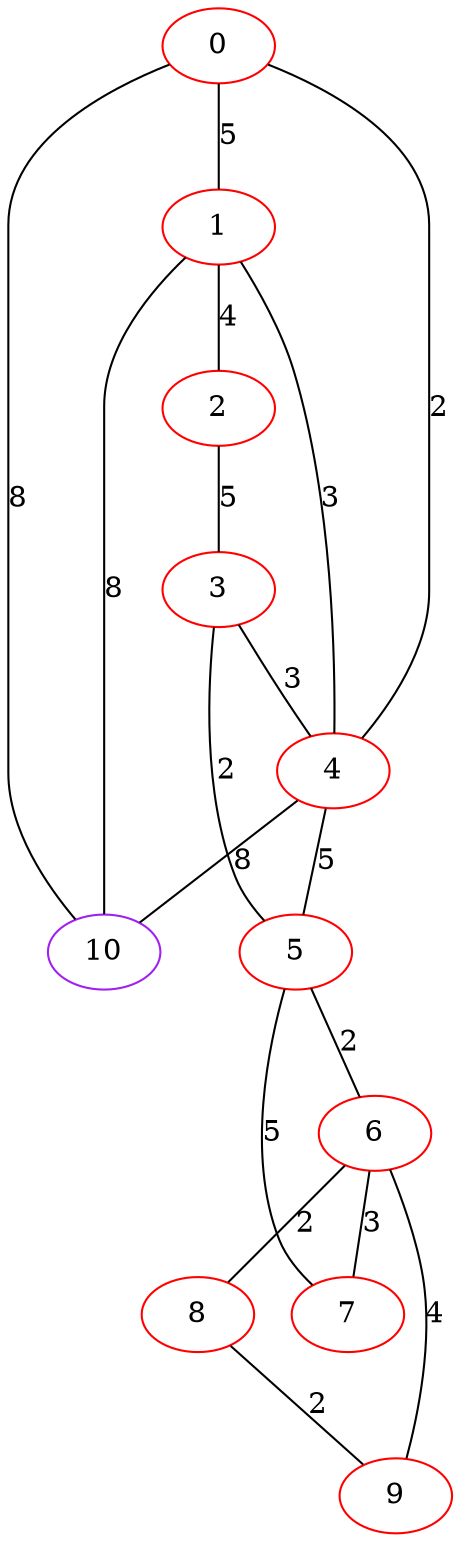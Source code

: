 graph "" {
0 [color=red, weight=1];
1 [color=red, weight=1];
2 [color=red, weight=1];
3 [color=red, weight=1];
4 [color=red, weight=1];
5 [color=red, weight=1];
6 [color=red, weight=1];
7 [color=red, weight=1];
8 [color=red, weight=1];
9 [color=red, weight=1];
10 [color=purple, weight=4];
0 -- 1  [key=0, label=5];
0 -- 10  [key=0, label=8];
0 -- 4  [key=0, label=2];
1 -- 2  [key=0, label=4];
1 -- 4  [key=0, label=3];
1 -- 10  [key=0, label=8];
2 -- 3  [key=0, label=5];
3 -- 4  [key=0, label=3];
3 -- 5  [key=0, label=2];
4 -- 10  [key=0, label=8];
4 -- 5  [key=0, label=5];
5 -- 6  [key=0, label=2];
5 -- 7  [key=0, label=5];
6 -- 8  [key=0, label=2];
6 -- 9  [key=0, label=4];
6 -- 7  [key=0, label=3];
8 -- 9  [key=0, label=2];
}
